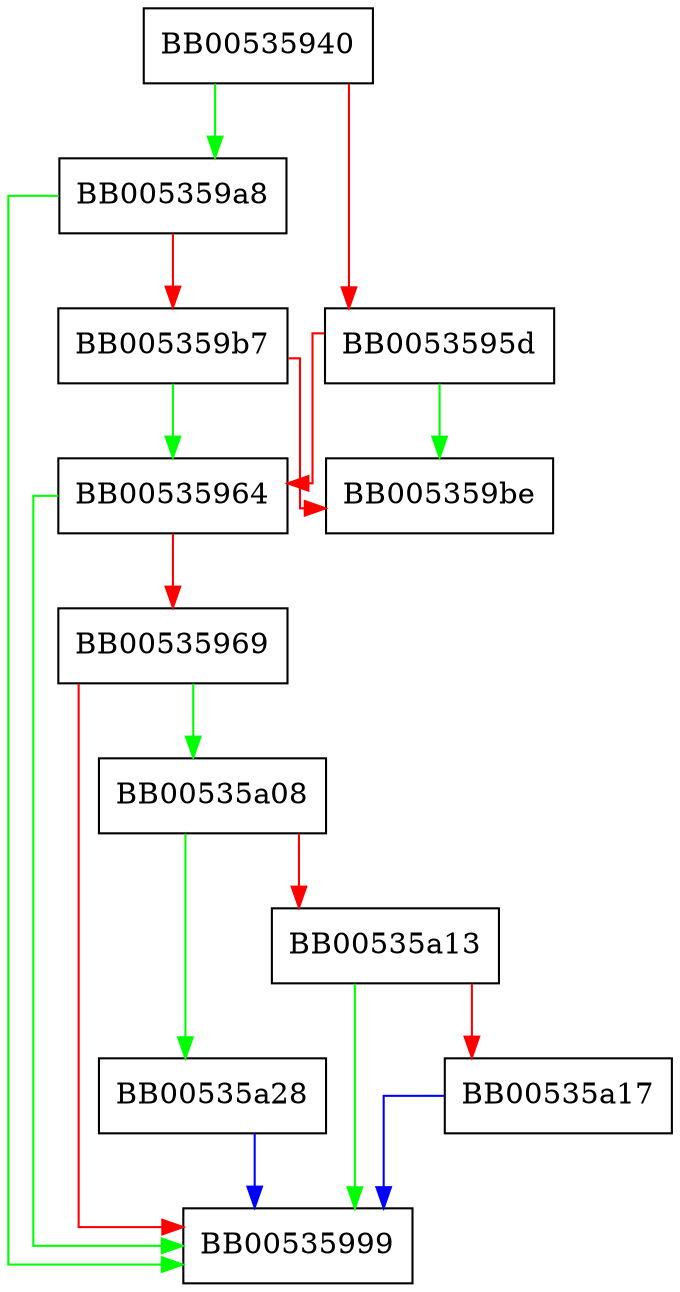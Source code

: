 digraph conn_read {
  node [shape="box"];
  graph [splines=ortho];
  BB00535940 -> BB005359a8 [color="green"];
  BB00535940 -> BB0053595d [color="red"];
  BB0053595d -> BB005359be [color="green"];
  BB0053595d -> BB00535964 [color="red"];
  BB00535964 -> BB00535999 [color="green"];
  BB00535964 -> BB00535969 [color="red"];
  BB00535969 -> BB00535a08 [color="green"];
  BB00535969 -> BB00535999 [color="red"];
  BB005359a8 -> BB00535999 [color="green"];
  BB005359a8 -> BB005359b7 [color="red"];
  BB005359b7 -> BB00535964 [color="green"];
  BB005359b7 -> BB005359be [color="red"];
  BB00535a08 -> BB00535a28 [color="green"];
  BB00535a08 -> BB00535a13 [color="red"];
  BB00535a13 -> BB00535999 [color="green"];
  BB00535a13 -> BB00535a17 [color="red"];
  BB00535a17 -> BB00535999 [color="blue"];
  BB00535a28 -> BB00535999 [color="blue"];
}